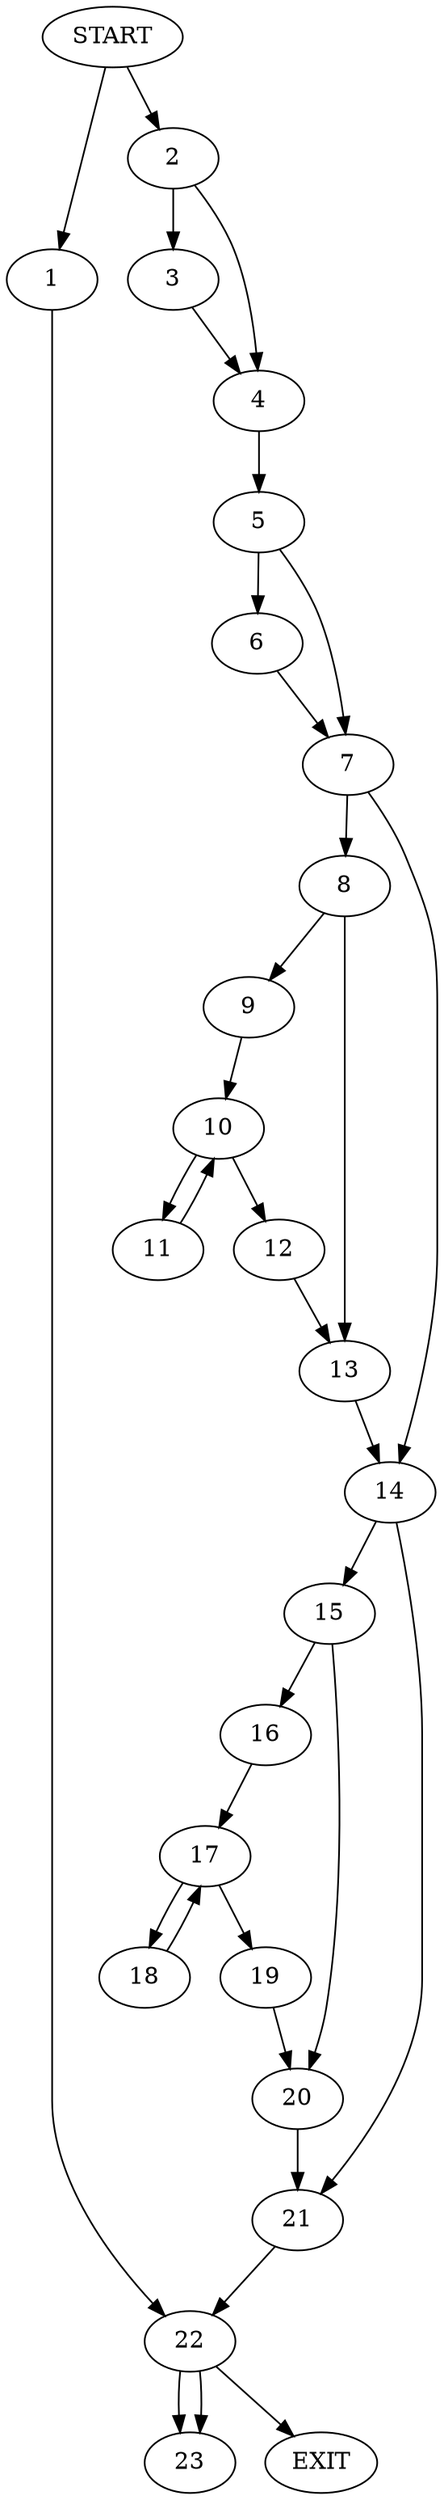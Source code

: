 digraph { 
0 [label="START"];
1;
2;
3;
4;
5;
6;
7;
8;
9;
10;
11;
12;
13;
14;
15;
16;
17;
18;
19;
20;
21;
22;
23;
24[label="EXIT"];
0 -> 1;
0 -> 2;
1 -> 22;
2 -> 3;
2 -> 4;
3 -> 4;
4 -> 5;
5 -> 6;
5 -> 7;
6 -> 7;
7 -> 8;
7 -> 14;
8 -> 9;
8 -> 13;
9 -> 10;
10 -> 11;
10 -> 12;
11 -> 10;
12 -> 13;
13 -> 14;
14 -> 15;
14 -> 21;
15 -> 16;
15 -> 20;
16 -> 17;
17 -> 18;
17 -> 19;
18 -> 17;
19 -> 20;
20 -> 21;
21 -> 22;
22 -> 24;
22 -> 23;
22:s2 -> 23;
}